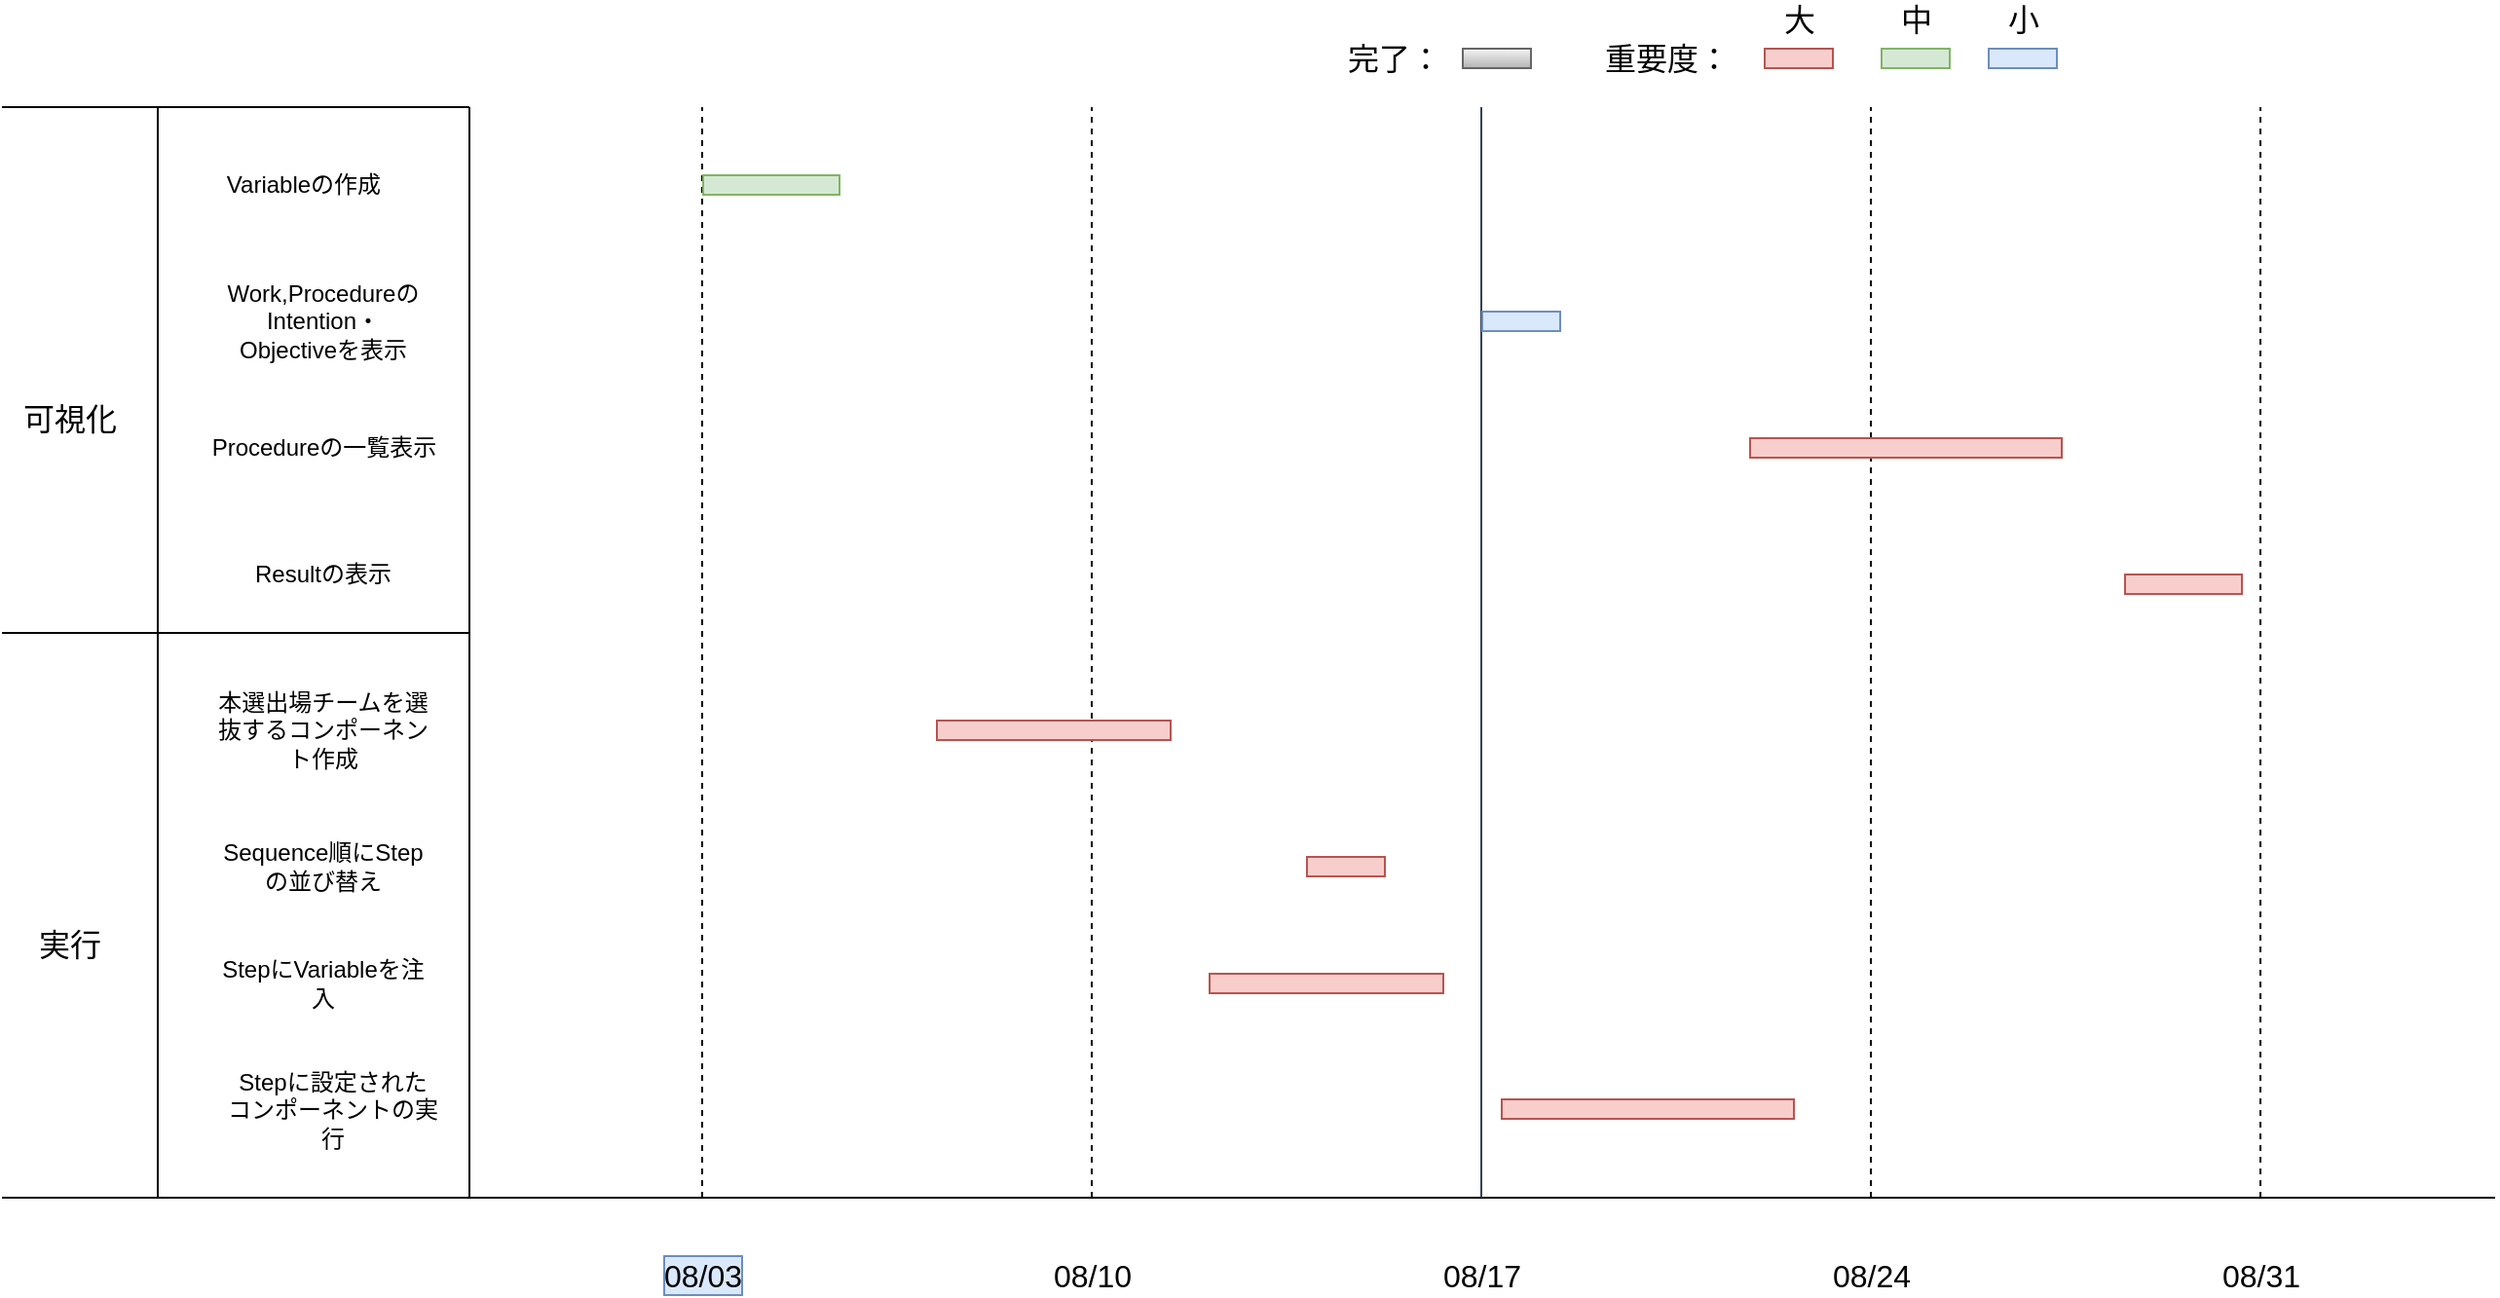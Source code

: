 <mxfile version="14.6.13" type="device"><diagram id="IBAbEZQORZBzhDdQhcht" name="ページ1"><mxGraphModel dx="1503" dy="1103" grid="1" gridSize="10" guides="1" tooltips="1" connect="1" arrows="1" fold="1" page="1" pageScale="1" pageWidth="827" pageHeight="1169" math="0" shadow="0"><root><mxCell id="0"/><mxCell id="1" parent="0"/><mxCell id="Op6wQ5mb4RW1TD3gcxoR-1" value="" style="endArrow=none;html=1;" parent="1" edge="1"><mxGeometry width="50" height="50" relative="1" as="geometry"><mxPoint x="280" y="680" as="sourcePoint"/><mxPoint x="280" y="120" as="targetPoint"/></mxGeometry></mxCell><mxCell id="Op6wQ5mb4RW1TD3gcxoR-6" value="Work,ProcedureのIntention・Objectiveを表示" style="text;html=1;strokeColor=none;fillColor=none;align=center;verticalAlign=middle;whiteSpace=wrap;rounded=0;" parent="1" vertex="1"><mxGeometry x="150" y="220" width="110" height="20" as="geometry"/></mxCell><mxCell id="Op6wQ5mb4RW1TD3gcxoR-8" value="本選出場チームを選抜するコンポーネント作成" style="text;html=1;strokeColor=none;fillColor=none;align=center;verticalAlign=middle;whiteSpace=wrap;rounded=0;" parent="1" vertex="1"><mxGeometry x="150" y="430" width="110" height="20" as="geometry"/></mxCell><mxCell id="Op6wQ5mb4RW1TD3gcxoR-11" value="Sequence順にStepの並び替え" style="text;html=1;strokeColor=none;fillColor=none;align=center;verticalAlign=middle;whiteSpace=wrap;rounded=0;" parent="1" vertex="1"><mxGeometry x="150" y="500" width="110" height="20" as="geometry"/></mxCell><mxCell id="Op6wQ5mb4RW1TD3gcxoR-12" value="StepにVariableを注入" style="text;html=1;strokeColor=none;fillColor=none;align=center;verticalAlign=middle;whiteSpace=wrap;rounded=0;" parent="1" vertex="1"><mxGeometry x="150" y="560" width="110" height="20" as="geometry"/></mxCell><mxCell id="Op6wQ5mb4RW1TD3gcxoR-13" value="可視化" style="text;html=1;strokeColor=none;fillColor=none;align=center;verticalAlign=middle;whiteSpace=wrap;rounded=0;fontSize=16;" parent="1" vertex="1"><mxGeometry x="50" y="270" width="50" height="20" as="geometry"/></mxCell><mxCell id="Op6wQ5mb4RW1TD3gcxoR-15" value="実行" style="text;html=1;strokeColor=none;fillColor=none;align=center;verticalAlign=middle;whiteSpace=wrap;rounded=0;fontSize=16;" parent="1" vertex="1"><mxGeometry x="55" y="540" width="40" height="20" as="geometry"/></mxCell><mxCell id="Op6wQ5mb4RW1TD3gcxoR-17" value="Stepに設定されたコンポーネントの実行" style="text;html=1;strokeColor=none;fillColor=none;align=center;verticalAlign=middle;whiteSpace=wrap;rounded=0;" parent="1" vertex="1"><mxGeometry x="155" y="624.5" width="110" height="20" as="geometry"/></mxCell><mxCell id="Op6wQ5mb4RW1TD3gcxoR-19" value="Resultの表示" style="text;html=1;strokeColor=none;fillColor=none;align=center;verticalAlign=middle;whiteSpace=wrap;rounded=0;" parent="1" vertex="1"><mxGeometry x="150" y="350" width="110" height="20" as="geometry"/></mxCell><mxCell id="Op6wQ5mb4RW1TD3gcxoR-22" value="" style="endArrow=none;html=1;" parent="1" edge="1"><mxGeometry width="50" height="50" relative="1" as="geometry"><mxPoint x="280" y="390" as="sourcePoint"/><mxPoint x="40" y="390" as="targetPoint"/></mxGeometry></mxCell><mxCell id="Op6wQ5mb4RW1TD3gcxoR-23" value="" style="endArrow=none;html=1;" parent="1" edge="1"><mxGeometry width="50" height="50" relative="1" as="geometry"><mxPoint x="120" y="680" as="sourcePoint"/><mxPoint x="120" y="120" as="targetPoint"/></mxGeometry></mxCell><mxCell id="Op6wQ5mb4RW1TD3gcxoR-24" value="" style="endArrow=none;html=1;" parent="1" edge="1"><mxGeometry width="50" height="50" relative="1" as="geometry"><mxPoint x="280" y="120" as="sourcePoint"/><mxPoint x="40" y="120" as="targetPoint"/></mxGeometry></mxCell><mxCell id="Op6wQ5mb4RW1TD3gcxoR-25" value="" style="endArrow=none;html=1;" parent="1" edge="1"><mxGeometry width="50" height="50" relative="1" as="geometry"><mxPoint x="1320" y="680" as="sourcePoint"/><mxPoint x="40" y="680" as="targetPoint"/></mxGeometry></mxCell><mxCell id="Op6wQ5mb4RW1TD3gcxoR-28" value="08/10" style="text;html=1;strokeColor=none;fillColor=none;align=center;verticalAlign=middle;whiteSpace=wrap;rounded=0;fontSize=16;" parent="1" vertex="1"><mxGeometry x="580" y="710" width="40" height="20" as="geometry"/></mxCell><mxCell id="Op6wQ5mb4RW1TD3gcxoR-29" value="08/17" style="text;html=1;strokeColor=none;fillColor=none;align=center;verticalAlign=middle;whiteSpace=wrap;rounded=0;fontSize=16;" parent="1" vertex="1"><mxGeometry x="780" y="710" width="40" height="20" as="geometry"/></mxCell><mxCell id="Op6wQ5mb4RW1TD3gcxoR-30" value="&lt;font&gt;08/24&lt;/font&gt;" style="text;html=1;align=center;verticalAlign=middle;whiteSpace=wrap;rounded=0;fontSize=16;" parent="1" vertex="1"><mxGeometry x="980" y="710" width="40" height="20" as="geometry"/></mxCell><mxCell id="Op6wQ5mb4RW1TD3gcxoR-31" value="08/31" style="text;html=1;strokeColor=none;fillColor=none;align=center;verticalAlign=middle;whiteSpace=wrap;rounded=0;fontSize=16;" parent="1" vertex="1"><mxGeometry x="1180" y="710" width="40" height="20" as="geometry"/></mxCell><mxCell id="Op6wQ5mb4RW1TD3gcxoR-33" value="" style="endArrow=none;html=1;dashed=1;" parent="1" edge="1"><mxGeometry width="50" height="50" relative="1" as="geometry"><mxPoint x="399.5" y="680" as="sourcePoint"/><mxPoint x="399.5" y="120" as="targetPoint"/></mxGeometry></mxCell><mxCell id="Op6wQ5mb4RW1TD3gcxoR-34" value="" style="endArrow=none;html=1;dashed=1;" parent="1" edge="1"><mxGeometry width="50" height="50" relative="1" as="geometry"><mxPoint x="599.5" y="680" as="sourcePoint"/><mxPoint x="599.5" y="120" as="targetPoint"/></mxGeometry></mxCell><mxCell id="Op6wQ5mb4RW1TD3gcxoR-35" value="" style="endArrow=none;html=1;fillColor=#647687;strokeColor=#314354;" parent="1" edge="1"><mxGeometry width="50" height="50" relative="1" as="geometry"><mxPoint x="799.5" y="680" as="sourcePoint"/><mxPoint x="799.5" y="120" as="targetPoint"/></mxGeometry></mxCell><mxCell id="Op6wQ5mb4RW1TD3gcxoR-36" value="" style="endArrow=none;html=1;dashed=1;" parent="1" edge="1"><mxGeometry width="50" height="50" relative="1" as="geometry"><mxPoint x="999.5" y="680" as="sourcePoint"/><mxPoint x="999.5" y="120" as="targetPoint"/></mxGeometry></mxCell><mxCell id="Op6wQ5mb4RW1TD3gcxoR-39" value="" style="rounded=0;whiteSpace=wrap;html=1;fontSize=16;fillColor=#f8cecc;strokeColor=#b85450;" parent="1" vertex="1"><mxGeometry x="937.5" y="290" width="160" height="10" as="geometry"/></mxCell><mxCell id="Op6wQ5mb4RW1TD3gcxoR-41" value="" style="rounded=0;whiteSpace=wrap;html=1;fontSize=16;fillColor=#dae8fc;strokeColor=#6c8ebf;" parent="1" vertex="1"><mxGeometry x="800" y="225" width="40" height="10" as="geometry"/></mxCell><mxCell id="Op6wQ5mb4RW1TD3gcxoR-42" value="" style="rounded=0;whiteSpace=wrap;html=1;fontSize=16;fillColor=#dae8fc;strokeColor=#6c8ebf;" parent="1" vertex="1"><mxGeometry x="1060" y="90" width="35" height="10" as="geometry"/></mxCell><mxCell id="Op6wQ5mb4RW1TD3gcxoR-43" value="重要度：" style="text;html=1;strokeColor=none;fillColor=none;align=center;verticalAlign=middle;whiteSpace=wrap;rounded=0;fontSize=16;" parent="1" vertex="1"><mxGeometry x="860" y="85" width="70" height="20" as="geometry"/></mxCell><mxCell id="Op6wQ5mb4RW1TD3gcxoR-44" value="" style="rounded=0;whiteSpace=wrap;html=1;fontSize=16;fillColor=#f8cecc;strokeColor=#b85450;" parent="1" vertex="1"><mxGeometry x="945" y="90" width="35" height="10" as="geometry"/></mxCell><mxCell id="Op6wQ5mb4RW1TD3gcxoR-46" value="大" style="text;html=1;strokeColor=none;fillColor=none;align=center;verticalAlign=middle;whiteSpace=wrap;rounded=0;fontSize=16;" parent="1" vertex="1"><mxGeometry x="942.5" y="65" width="40" height="20" as="geometry"/></mxCell><mxCell id="Op6wQ5mb4RW1TD3gcxoR-50" value="" style="rounded=0;whiteSpace=wrap;html=1;fontSize=16;fillColor=#d5e8d4;strokeColor=#82b366;" parent="1" vertex="1"><mxGeometry x="1005" y="90" width="35" height="10" as="geometry"/></mxCell><mxCell id="Op6wQ5mb4RW1TD3gcxoR-51" value="中" style="text;html=1;strokeColor=none;fillColor=none;align=center;verticalAlign=middle;whiteSpace=wrap;rounded=0;fontSize=16;" parent="1" vertex="1"><mxGeometry x="1002.5" y="65" width="40" height="20" as="geometry"/></mxCell><mxCell id="Op6wQ5mb4RW1TD3gcxoR-52" value="小" style="text;html=1;strokeColor=none;fillColor=none;align=center;verticalAlign=middle;whiteSpace=wrap;rounded=0;fontSize=16;" parent="1" vertex="1"><mxGeometry x="1057.5" y="65" width="40" height="20" as="geometry"/></mxCell><mxCell id="Op6wQ5mb4RW1TD3gcxoR-54" value="" style="rounded=0;whiteSpace=wrap;html=1;fontSize=16;fillColor=#f8cecc;strokeColor=#b85450;" parent="1" vertex="1"><mxGeometry x="520" y="435" width="120" height="10" as="geometry"/></mxCell><mxCell id="Op6wQ5mb4RW1TD3gcxoR-55" value="" style="rounded=0;whiteSpace=wrap;html=1;fontSize=16;fillColor=#f8cecc;strokeColor=#b85450;" parent="1" vertex="1"><mxGeometry x="660" y="565" width="120" height="10" as="geometry"/></mxCell><mxCell id="Op6wQ5mb4RW1TD3gcxoR-56" value="08/03" style="text;html=1;align=center;verticalAlign=middle;whiteSpace=wrap;rounded=0;fontSize=16;fillColor=#dae8fc;strokeColor=#6c8ebf;" parent="1" vertex="1"><mxGeometry x="380" y="710" width="40" height="20" as="geometry"/></mxCell><mxCell id="Op6wQ5mb4RW1TD3gcxoR-57" value="" style="endArrow=none;html=1;dashed=1;" parent="1" edge="1"><mxGeometry width="50" height="50" relative="1" as="geometry"><mxPoint x="1199.5" y="680" as="sourcePoint"/><mxPoint x="1199.5" y="120" as="targetPoint"/></mxGeometry></mxCell><mxCell id="Op6wQ5mb4RW1TD3gcxoR-59" value="" style="rounded=0;whiteSpace=wrap;html=1;fontSize=16;fillColor=#f8cecc;strokeColor=#b85450;" parent="1" vertex="1"><mxGeometry x="810" y="629.5" width="150" height="10" as="geometry"/></mxCell><mxCell id="QW2pGsblczzY-8fAHkVZ-1" value="完了：" style="text;html=1;strokeColor=none;fillColor=none;align=center;verticalAlign=middle;whiteSpace=wrap;rounded=0;fontSize=16;" parent="1" vertex="1"><mxGeometry x="720" y="85" width="70" height="20" as="geometry"/></mxCell><mxCell id="QW2pGsblczzY-8fAHkVZ-2" value="" style="rounded=0;whiteSpace=wrap;html=1;fontSize=16;fillColor=#f5f5f5;strokeColor=#666666;gradientColor=#b3b3b3;" parent="1" vertex="1"><mxGeometry x="790" y="90" width="35" height="10" as="geometry"/></mxCell><mxCell id="7Lxw3GRDI6B5kdVFuk5p-4" value="Variableの作成" style="text;html=1;strokeColor=none;fillColor=none;align=center;verticalAlign=middle;whiteSpace=wrap;rounded=0;" vertex="1" parent="1"><mxGeometry x="140" y="150" width="110" height="20" as="geometry"/></mxCell><mxCell id="7Lxw3GRDI6B5kdVFuk5p-5" value="&lt;span&gt;Procedureの一覧表示&lt;/span&gt;" style="text;html=1;align=center;verticalAlign=middle;resizable=0;points=[];autosize=1;strokeColor=none;" vertex="1" parent="1"><mxGeometry x="140" y="285" width="130" height="20" as="geometry"/></mxCell><mxCell id="7Lxw3GRDI6B5kdVFuk5p-6" value="" style="rounded=0;whiteSpace=wrap;html=1;fontSize=16;fillColor=#d5e8d4;strokeColor=#82b366;" vertex="1" parent="1"><mxGeometry x="400" y="155" width="70" height="10" as="geometry"/></mxCell><mxCell id="7Lxw3GRDI6B5kdVFuk5p-9" value="" style="rounded=0;whiteSpace=wrap;html=1;fontSize=16;fillColor=#f8cecc;strokeColor=#b85450;" vertex="1" parent="1"><mxGeometry x="1130" y="360" width="60" height="10" as="geometry"/></mxCell><mxCell id="7Lxw3GRDI6B5kdVFuk5p-10" value="" style="rounded=0;whiteSpace=wrap;html=1;fontSize=16;fillColor=#f8cecc;strokeColor=#b85450;" vertex="1" parent="1"><mxGeometry x="710" y="505" width="40" height="10" as="geometry"/></mxCell></root></mxGraphModel></diagram></mxfile>